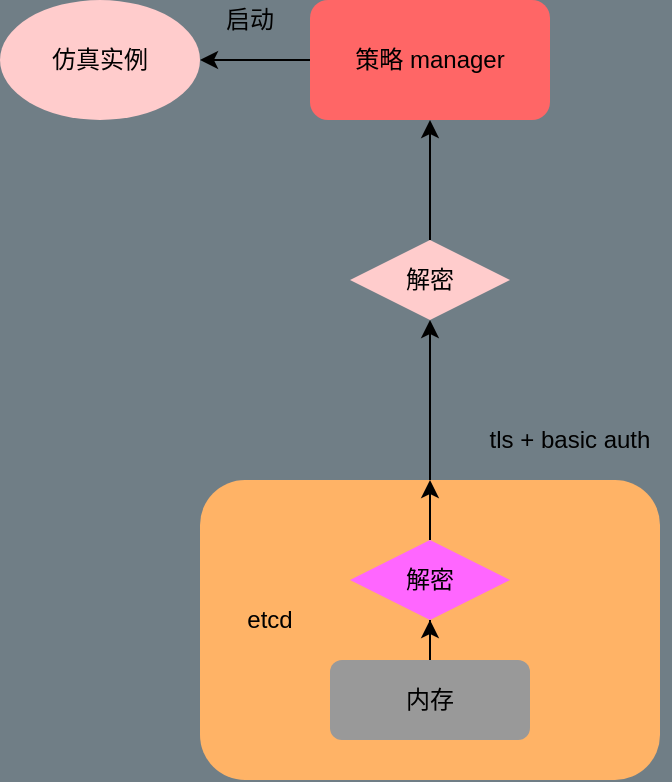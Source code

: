 <mxfile version="12.4.2" type="device" pages="1"><diagram id="Cv4bmax2JClwQPmFQ8Ew" name="第 1 页"><mxGraphModel dx="782" dy="542" grid="1" gridSize="10" guides="1" tooltips="1" connect="1" arrows="1" fold="1" page="1" pageScale="1" pageWidth="1169" pageHeight="827" background="#707E86" math="0" shadow="0"><root><mxCell id="0"/><mxCell id="1" parent="0"/><mxCell id="IGrxlSbmiQ0iinCFfI1e-13" value="" style="rounded=1;whiteSpace=wrap;html=1;fillColor=#FFB366;strokeColor=none;" vertex="1" parent="1"><mxGeometry x="175" y="400" width="230" height="150" as="geometry"/></mxCell><mxCell id="IGrxlSbmiQ0iinCFfI1e-35" style="edgeStyle=orthogonalEdgeStyle;rounded=0;orthogonalLoop=1;jettySize=auto;html=1;entryX=1;entryY=0.5;entryDx=0;entryDy=0;startArrow=none;startFill=0;endArrow=classic;endFill=1;" edge="1" parent="1" source="IGrxlSbmiQ0iinCFfI1e-2" target="IGrxlSbmiQ0iinCFfI1e-26"><mxGeometry relative="1" as="geometry"/></mxCell><mxCell id="IGrxlSbmiQ0iinCFfI1e-2" value="策略 manager" style="rounded=1;whiteSpace=wrap;html=1;strokeColor=none;fillColor=#FF6666;" vertex="1" parent="1"><mxGeometry x="230" y="160" width="120" height="60" as="geometry"/></mxCell><mxCell id="IGrxlSbmiQ0iinCFfI1e-12" style="edgeStyle=orthogonalEdgeStyle;rounded=0;orthogonalLoop=1;jettySize=auto;html=1;entryX=0.5;entryY=0;entryDx=0;entryDy=0;startArrow=classic;startFill=1;endArrow=none;endFill=0;" edge="1" parent="1" source="IGrxlSbmiQ0iinCFfI1e-9"><mxGeometry relative="1" as="geometry"><mxPoint x="290" y="400" as="targetPoint"/></mxGeometry></mxCell><mxCell id="IGrxlSbmiQ0iinCFfI1e-37" style="edgeStyle=orthogonalEdgeStyle;rounded=0;orthogonalLoop=1;jettySize=auto;html=1;entryX=0.5;entryY=1;entryDx=0;entryDy=0;startArrow=none;startFill=0;endArrow=classic;endFill=1;" edge="1" parent="1" source="IGrxlSbmiQ0iinCFfI1e-9" target="IGrxlSbmiQ0iinCFfI1e-2"><mxGeometry relative="1" as="geometry"/></mxCell><mxCell id="IGrxlSbmiQ0iinCFfI1e-9" value="解密" style="rhombus;whiteSpace=wrap;html=1;strokeColor=none;fillColor=#FFCCCC;" vertex="1" parent="1"><mxGeometry x="250" y="280" width="80" height="40" as="geometry"/></mxCell><mxCell id="IGrxlSbmiQ0iinCFfI1e-14" value="内存" style="rounded=1;whiteSpace=wrap;html=1;strokeColor=none;fillColor=#999999;" vertex="1" parent="1"><mxGeometry x="240" y="490" width="100" height="40" as="geometry"/></mxCell><mxCell id="IGrxlSbmiQ0iinCFfI1e-21" style="edgeStyle=orthogonalEdgeStyle;rounded=0;orthogonalLoop=1;jettySize=auto;html=1;entryX=0.5;entryY=0;entryDx=0;entryDy=0;startArrow=classic;startFill=1;endArrow=none;endFill=0;" edge="1" parent="1" source="IGrxlSbmiQ0iinCFfI1e-17" target="IGrxlSbmiQ0iinCFfI1e-14"><mxGeometry relative="1" as="geometry"/></mxCell><mxCell id="IGrxlSbmiQ0iinCFfI1e-30" style="edgeStyle=orthogonalEdgeStyle;rounded=0;orthogonalLoop=1;jettySize=auto;html=1;exitX=0.5;exitY=0;exitDx=0;exitDy=0;entryX=0.5;entryY=0;entryDx=0;entryDy=0;startArrow=none;startFill=0;endArrow=classic;endFill=1;" edge="1" parent="1" source="IGrxlSbmiQ0iinCFfI1e-17" target="IGrxlSbmiQ0iinCFfI1e-13"><mxGeometry relative="1" as="geometry"/></mxCell><mxCell id="IGrxlSbmiQ0iinCFfI1e-17" value="解密" style="rhombus;whiteSpace=wrap;html=1;strokeColor=none;fillColor=#FF66FF;" vertex="1" parent="1"><mxGeometry x="250" y="430" width="80" height="40" as="geometry"/></mxCell><mxCell id="IGrxlSbmiQ0iinCFfI1e-22" value="tls + basic auth" style="text;html=1;strokeColor=none;fillColor=none;align=center;verticalAlign=middle;whiteSpace=wrap;rounded=0;" vertex="1" parent="1"><mxGeometry x="310" y="370" width="100" height="20" as="geometry"/></mxCell><mxCell id="IGrxlSbmiQ0iinCFfI1e-23" value="etcd" style="text;html=1;strokeColor=none;fillColor=none;align=center;verticalAlign=middle;whiteSpace=wrap;rounded=0;" vertex="1" parent="1"><mxGeometry x="190" y="460" width="40" height="20" as="geometry"/></mxCell><mxCell id="IGrxlSbmiQ0iinCFfI1e-26" value="仿真实例" style="ellipse;whiteSpace=wrap;html=1;fillColor=#FFCCCC;strokeColor=none;" vertex="1" parent="1"><mxGeometry x="75" y="160" width="100" height="60" as="geometry"/></mxCell><mxCell id="IGrxlSbmiQ0iinCFfI1e-36" value="启动" style="text;html=1;strokeColor=none;fillColor=none;align=center;verticalAlign=middle;whiteSpace=wrap;rounded=0;" vertex="1" parent="1"><mxGeometry x="180" y="160" width="40" height="20" as="geometry"/></mxCell></root></mxGraphModel></diagram></mxfile>